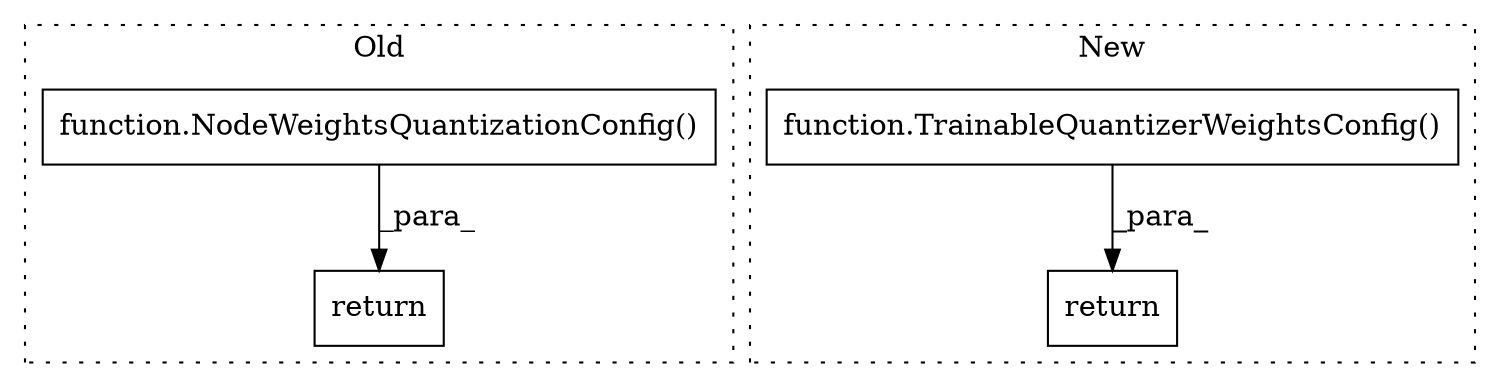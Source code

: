 digraph G {
subgraph cluster0 {
1 [label="return" a="93" s="4013" l="7" shape="box"];
3 [label="function.NodeWeightsQuantizationConfig()" a="75" s="4020" l="332" shape="box"];
label = "Old";
style="dotted";
}
subgraph cluster1 {
2 [label="function.TrainableQuantizerWeightsConfig()" a="75" s="3812" l="536" shape="box"];
4 [label="return" a="93" s="3805" l="7" shape="box"];
label = "New";
style="dotted";
}
2 -> 4 [label="_para_"];
3 -> 1 [label="_para_"];
}